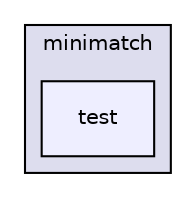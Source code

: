 digraph "gulp-src/node_modules/gulp/node_modules/vinyl-fs/node_modules/glob-watcher/node_modules/gaze/node_modules/globule/node_modules/minimatch/test" {
  compound=true
  node [ fontsize="10", fontname="Helvetica"];
  edge [ labelfontsize="10", labelfontname="Helvetica"];
  subgraph clusterdir_6780d4aaab45ec1229c937680362e328 {
    graph [ bgcolor="#ddddee", pencolor="black", label="minimatch" fontname="Helvetica", fontsize="10", URL="dir_6780d4aaab45ec1229c937680362e328.html"]
  dir_bf6555de175f369d245faf8f8cc89241 [shape=box, label="test", style="filled", fillcolor="#eeeeff", pencolor="black", URL="dir_bf6555de175f369d245faf8f8cc89241.html"];
  }
}
